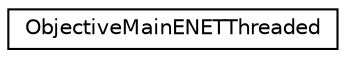 digraph "Graphical Class Hierarchy"
{
 // LATEX_PDF_SIZE
  edge [fontname="Helvetica",fontsize="10",labelfontname="Helvetica",labelfontsize="10"];
  node [fontname="Helvetica",fontsize="10",shape=record];
  rankdir="LR";
  Node0 [label="ObjectiveMainENETThreaded",height=0.2,width=0.4,color="black", fillcolor="white", style="filled",URL="$classObjectiveMainENETThreaded.html",tooltip=" "];
}
